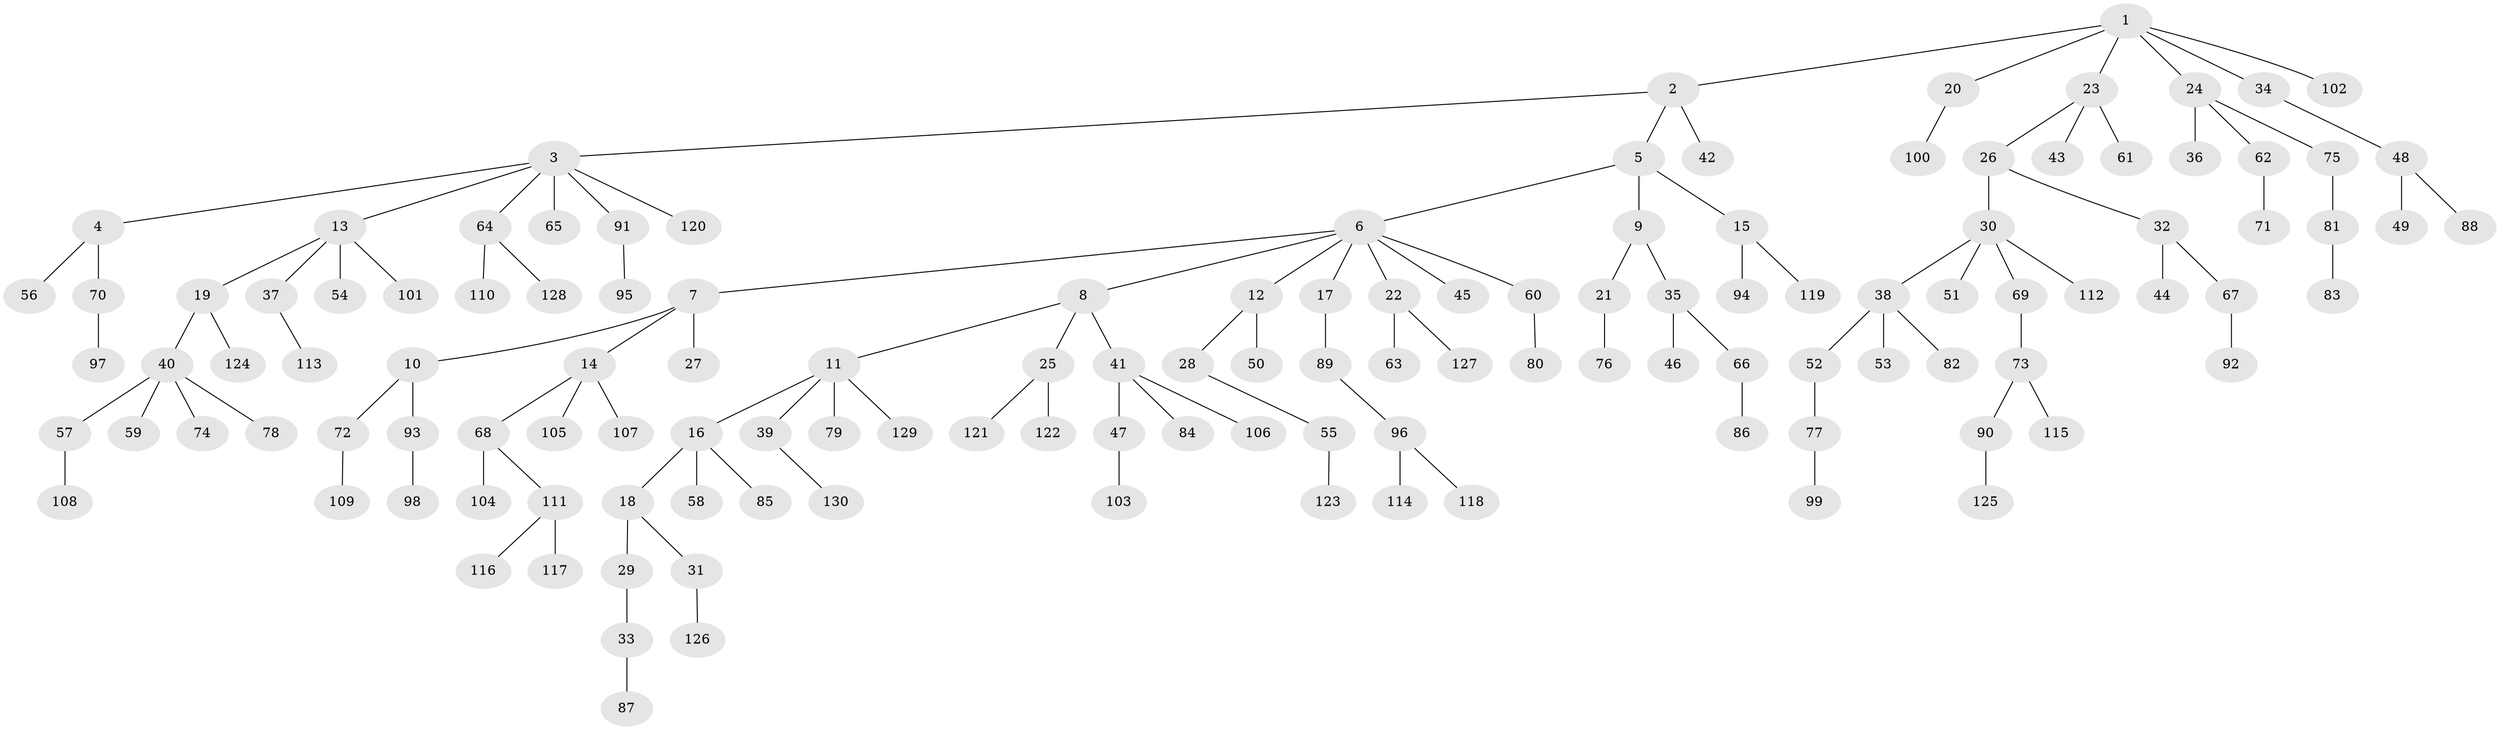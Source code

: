 // Generated by graph-tools (version 1.1) at 2025/37/03/09/25 02:37:05]
// undirected, 130 vertices, 129 edges
graph export_dot {
graph [start="1"]
  node [color=gray90,style=filled];
  1;
  2;
  3;
  4;
  5;
  6;
  7;
  8;
  9;
  10;
  11;
  12;
  13;
  14;
  15;
  16;
  17;
  18;
  19;
  20;
  21;
  22;
  23;
  24;
  25;
  26;
  27;
  28;
  29;
  30;
  31;
  32;
  33;
  34;
  35;
  36;
  37;
  38;
  39;
  40;
  41;
  42;
  43;
  44;
  45;
  46;
  47;
  48;
  49;
  50;
  51;
  52;
  53;
  54;
  55;
  56;
  57;
  58;
  59;
  60;
  61;
  62;
  63;
  64;
  65;
  66;
  67;
  68;
  69;
  70;
  71;
  72;
  73;
  74;
  75;
  76;
  77;
  78;
  79;
  80;
  81;
  82;
  83;
  84;
  85;
  86;
  87;
  88;
  89;
  90;
  91;
  92;
  93;
  94;
  95;
  96;
  97;
  98;
  99;
  100;
  101;
  102;
  103;
  104;
  105;
  106;
  107;
  108;
  109;
  110;
  111;
  112;
  113;
  114;
  115;
  116;
  117;
  118;
  119;
  120;
  121;
  122;
  123;
  124;
  125;
  126;
  127;
  128;
  129;
  130;
  1 -- 2;
  1 -- 20;
  1 -- 23;
  1 -- 24;
  1 -- 34;
  1 -- 102;
  2 -- 3;
  2 -- 5;
  2 -- 42;
  3 -- 4;
  3 -- 13;
  3 -- 64;
  3 -- 65;
  3 -- 91;
  3 -- 120;
  4 -- 56;
  4 -- 70;
  5 -- 6;
  5 -- 9;
  5 -- 15;
  6 -- 7;
  6 -- 8;
  6 -- 12;
  6 -- 17;
  6 -- 22;
  6 -- 45;
  6 -- 60;
  7 -- 10;
  7 -- 14;
  7 -- 27;
  8 -- 11;
  8 -- 25;
  8 -- 41;
  9 -- 21;
  9 -- 35;
  10 -- 72;
  10 -- 93;
  11 -- 16;
  11 -- 39;
  11 -- 79;
  11 -- 129;
  12 -- 28;
  12 -- 50;
  13 -- 19;
  13 -- 37;
  13 -- 54;
  13 -- 101;
  14 -- 68;
  14 -- 105;
  14 -- 107;
  15 -- 94;
  15 -- 119;
  16 -- 18;
  16 -- 58;
  16 -- 85;
  17 -- 89;
  18 -- 29;
  18 -- 31;
  19 -- 40;
  19 -- 124;
  20 -- 100;
  21 -- 76;
  22 -- 63;
  22 -- 127;
  23 -- 26;
  23 -- 43;
  23 -- 61;
  24 -- 36;
  24 -- 62;
  24 -- 75;
  25 -- 121;
  25 -- 122;
  26 -- 30;
  26 -- 32;
  28 -- 55;
  29 -- 33;
  30 -- 38;
  30 -- 51;
  30 -- 69;
  30 -- 112;
  31 -- 126;
  32 -- 44;
  32 -- 67;
  33 -- 87;
  34 -- 48;
  35 -- 46;
  35 -- 66;
  37 -- 113;
  38 -- 52;
  38 -- 53;
  38 -- 82;
  39 -- 130;
  40 -- 57;
  40 -- 59;
  40 -- 74;
  40 -- 78;
  41 -- 47;
  41 -- 84;
  41 -- 106;
  47 -- 103;
  48 -- 49;
  48 -- 88;
  52 -- 77;
  55 -- 123;
  57 -- 108;
  60 -- 80;
  62 -- 71;
  64 -- 110;
  64 -- 128;
  66 -- 86;
  67 -- 92;
  68 -- 104;
  68 -- 111;
  69 -- 73;
  70 -- 97;
  72 -- 109;
  73 -- 90;
  73 -- 115;
  75 -- 81;
  77 -- 99;
  81 -- 83;
  89 -- 96;
  90 -- 125;
  91 -- 95;
  93 -- 98;
  96 -- 114;
  96 -- 118;
  111 -- 116;
  111 -- 117;
}
